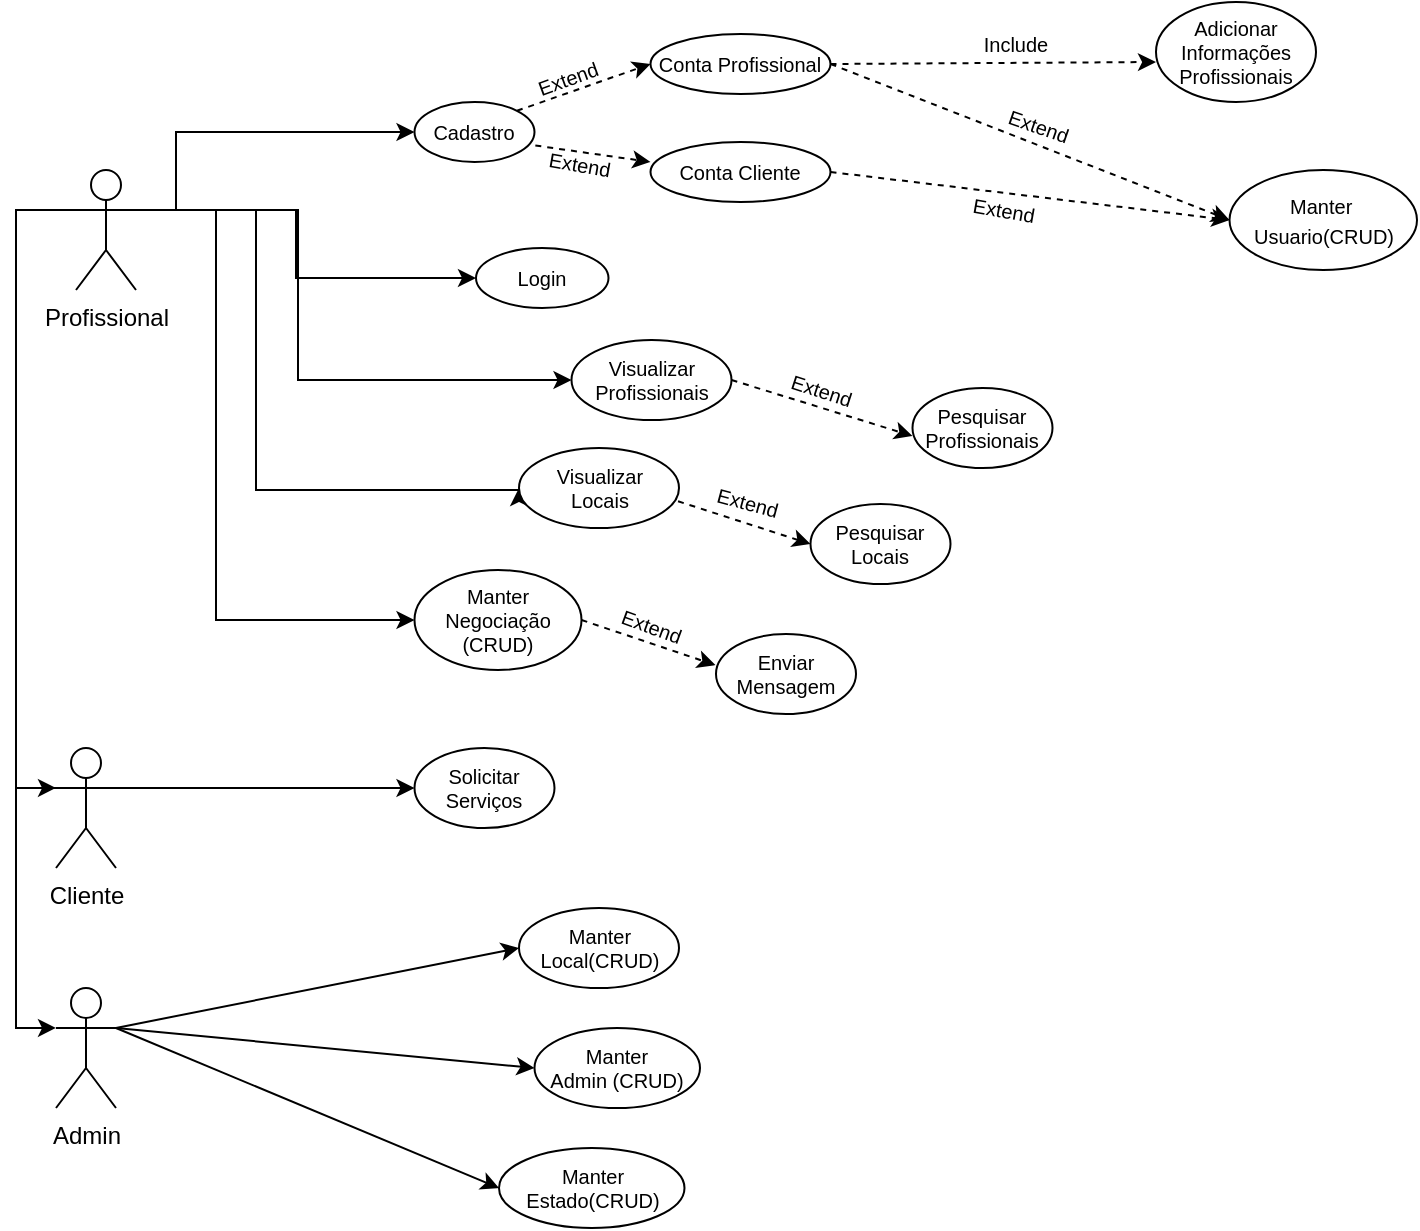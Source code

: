 <mxfile version="16.5.6" type="device"><diagram id="bK67WnK7I0SrxvBvZ-M8" name="Page-1"><mxGraphModel dx="1279" dy="638" grid="1" gridSize="10" guides="1" tooltips="1" connect="1" arrows="1" fold="1" page="1" pageScale="1" pageWidth="827" pageHeight="1169" math="0" shadow="0"><root><mxCell id="0"/><mxCell id="1" parent="0"/><mxCell id="xPD2EqnuWo-AXoU8wDRA-8" style="edgeStyle=orthogonalEdgeStyle;rounded=0;orthogonalLoop=1;jettySize=auto;html=1;exitX=1;exitY=0.333;exitDx=0;exitDy=0;exitPerimeter=0;entryX=0;entryY=0.5;entryDx=0;entryDy=0;" parent="1" source="BDWoU49t-mZvFMahCd2a-1" target="BDWoU49t-mZvFMahCd2a-16" edge="1"><mxGeometry relative="1" as="geometry"><Array as="points"><mxPoint x="181" y="141"/><mxPoint x="181" y="226"/></Array></mxGeometry></mxCell><mxCell id="xPD2EqnuWo-AXoU8wDRA-9" style="edgeStyle=orthogonalEdgeStyle;rounded=0;orthogonalLoop=1;jettySize=auto;html=1;exitX=1;exitY=0.333;exitDx=0;exitDy=0;exitPerimeter=0;entryX=0;entryY=0.5;entryDx=0;entryDy=0;" parent="1" source="BDWoU49t-mZvFMahCd2a-1" target="BDWoU49t-mZvFMahCd2a-17" edge="1"><mxGeometry relative="1" as="geometry"><mxPoint x="207.25" y="91" as="targetPoint"/><mxPoint x="207.25" y="131" as="sourcePoint"/><Array as="points"><mxPoint x="120" y="141"/><mxPoint x="120" y="102"/></Array></mxGeometry></mxCell><mxCell id="xPD2EqnuWo-AXoU8wDRA-10" style="edgeStyle=orthogonalEdgeStyle;rounded=0;orthogonalLoop=1;jettySize=auto;html=1;exitX=1;exitY=0.333;exitDx=0;exitDy=0;exitPerimeter=0;entryX=0;entryY=0.5;entryDx=0;entryDy=0;" parent="1" source="BDWoU49t-mZvFMahCd2a-1" target="BDWoU49t-mZvFMahCd2a-25" edge="1"><mxGeometry relative="1" as="geometry"><Array as="points"><mxPoint x="160" y="141"/><mxPoint x="160" y="281"/></Array></mxGeometry></mxCell><mxCell id="xPD2EqnuWo-AXoU8wDRA-11" style="edgeStyle=orthogonalEdgeStyle;rounded=0;orthogonalLoop=1;jettySize=auto;html=1;exitX=0;exitY=0.333;exitDx=0;exitDy=0;exitPerimeter=0;entryX=0;entryY=0.333;entryDx=0;entryDy=0;entryPerimeter=0;" parent="1" source="BDWoU49t-mZvFMahCd2a-1" target="BDWoU49t-mZvFMahCd2a-7" edge="1"><mxGeometry relative="1" as="geometry"><mxPoint x="40" y="451" as="targetPoint"/><Array as="points"><mxPoint x="40" y="141"/><mxPoint x="40" y="430"/></Array></mxGeometry></mxCell><mxCell id="xPD2EqnuWo-AXoU8wDRA-15" style="edgeStyle=orthogonalEdgeStyle;rounded=0;orthogonalLoop=1;jettySize=auto;html=1;exitX=1;exitY=0.333;exitDx=0;exitDy=0;exitPerimeter=0;entryX=0;entryY=0.5;entryDx=0;entryDy=0;" parent="1" source="BDWoU49t-mZvFMahCd2a-1" target="BDWoU49t-mZvFMahCd2a-15" edge="1"><mxGeometry relative="1" as="geometry"><Array as="points"><mxPoint x="180" y="141"/><mxPoint x="180" y="175"/></Array></mxGeometry></mxCell><mxCell id="xPD2EqnuWo-AXoU8wDRA-18" style="edgeStyle=orthogonalEdgeStyle;rounded=0;orthogonalLoop=1;jettySize=auto;html=1;exitX=1;exitY=0.333;exitDx=0;exitDy=0;exitPerimeter=0;entryX=0;entryY=0.5;entryDx=0;entryDy=0;" parent="1" source="BDWoU49t-mZvFMahCd2a-1" target="BDWoU49t-mZvFMahCd2a-26" edge="1"><mxGeometry relative="1" as="geometry"><Array as="points"><mxPoint x="140" y="141"/><mxPoint x="140" y="346"/></Array></mxGeometry></mxCell><mxCell id="BDWoU49t-mZvFMahCd2a-1" value="Profissional" style="shape=umlActor;verticalLabelPosition=bottom;verticalAlign=top;html=1;outlineConnect=0;" parent="1" vertex="1"><mxGeometry x="70" y="121" width="30" height="60" as="geometry"/></mxCell><mxCell id="xPD2EqnuWo-AXoU8wDRA-29" style="edgeStyle=orthogonalEdgeStyle;rounded=0;orthogonalLoop=1;jettySize=auto;html=1;exitX=1;exitY=0.333;exitDx=0;exitDy=0;exitPerimeter=0;entryX=0;entryY=0.5;entryDx=0;entryDy=0;" parent="1" source="BDWoU49t-mZvFMahCd2a-7" target="BDWoU49t-mZvFMahCd2a-27" edge="1"><mxGeometry relative="1" as="geometry"/></mxCell><mxCell id="xPD2EqnuWo-AXoU8wDRA-31" style="edgeStyle=orthogonalEdgeStyle;rounded=0;orthogonalLoop=1;jettySize=auto;html=1;exitX=0;exitY=0.333;exitDx=0;exitDy=0;exitPerimeter=0;entryX=0;entryY=0.333;entryDx=0;entryDy=0;entryPerimeter=0;" parent="1" source="BDWoU49t-mZvFMahCd2a-7" target="BDWoU49t-mZvFMahCd2a-8" edge="1"><mxGeometry relative="1" as="geometry"/></mxCell><mxCell id="BDWoU49t-mZvFMahCd2a-7" value="Cliente" style="shape=umlActor;verticalLabelPosition=bottom;verticalAlign=top;html=1;outlineConnect=0;" parent="1" vertex="1"><mxGeometry x="60" y="410" width="30" height="60" as="geometry"/></mxCell><mxCell id="BDWoU49t-mZvFMahCd2a-8" value="Admin" style="shape=umlActor;verticalLabelPosition=bottom;verticalAlign=top;html=1;outlineConnect=0;" parent="1" vertex="1"><mxGeometry x="60" y="530" width="30" height="60" as="geometry"/></mxCell><mxCell id="BDWoU49t-mZvFMahCd2a-13" value="&lt;font style=&quot;font-size: 10px&quot;&gt;Manter&amp;nbsp;&lt;br&gt;Usuario(CRUD)&lt;br&gt;&lt;/font&gt;" style="ellipse;whiteSpace=wrap;html=1;" parent="1" vertex="1"><mxGeometry x="646.75" y="121" width="93.75" height="50" as="geometry"/></mxCell><mxCell id="BDWoU49t-mZvFMahCd2a-15" value="Login" style="ellipse;whiteSpace=wrap;html=1;fontSize=10;" parent="1" vertex="1"><mxGeometry x="270" y="160" width="66.25" height="30" as="geometry"/></mxCell><mxCell id="BDWoU49t-mZvFMahCd2a-16" value="Visualizar Profissionais" style="ellipse;whiteSpace=wrap;html=1;fontSize=10;" parent="1" vertex="1"><mxGeometry x="317.75" y="206" width="80" height="40" as="geometry"/></mxCell><mxCell id="BDWoU49t-mZvFMahCd2a-17" value="Cadastro&lt;br&gt;" style="ellipse;whiteSpace=wrap;html=1;fontSize=10;" parent="1" vertex="1"><mxGeometry x="239.25" y="87" width="60" height="30" as="geometry"/></mxCell><mxCell id="BDWoU49t-mZvFMahCd2a-19" value="" style="endArrow=classic;html=1;rounded=0;fontSize=10;exitX=1;exitY=0;exitDx=0;exitDy=0;dashed=1;entryX=0;entryY=0.5;entryDx=0;entryDy=0;" parent="1" source="BDWoU49t-mZvFMahCd2a-17" target="BDWoU49t-mZvFMahCd2a-20" edge="1"><mxGeometry width="50" height="50" relative="1" as="geometry"><mxPoint x="387.25" y="201" as="sourcePoint"/><mxPoint x="357.25" y="101" as="targetPoint"/></mxGeometry></mxCell><mxCell id="BDWoU49t-mZvFMahCd2a-20" value="Conta Profissional" style="ellipse;whiteSpace=wrap;html=1;fontSize=10;" parent="1" vertex="1"><mxGeometry x="357.25" y="53" width="90" height="30" as="geometry"/></mxCell><mxCell id="BDWoU49t-mZvFMahCd2a-21" value="Conta Cliente" style="ellipse;whiteSpace=wrap;html=1;fontSize=10;" parent="1" vertex="1"><mxGeometry x="357.25" y="107" width="90" height="30" as="geometry"/></mxCell><mxCell id="BDWoU49t-mZvFMahCd2a-22" value="" style="endArrow=classic;html=1;rounded=0;fontSize=10;exitX=1.007;exitY=0.725;exitDx=0;exitDy=0;dashed=1;entryX=0;entryY=0.333;entryDx=0;entryDy=0;entryPerimeter=0;exitPerimeter=0;" parent="1" source="BDWoU49t-mZvFMahCd2a-17" target="BDWoU49t-mZvFMahCd2a-21" edge="1"><mxGeometry width="50" height="50" relative="1" as="geometry"><mxPoint x="307.25" y="116" as="sourcePoint"/><mxPoint x="367.25" y="106" as="targetPoint"/></mxGeometry></mxCell><mxCell id="BDWoU49t-mZvFMahCd2a-23" value="" style="endArrow=classic;html=1;rounded=0;fontSize=10;dashed=1;exitX=1;exitY=0.5;exitDx=0;exitDy=0;entryX=0;entryY=0.5;entryDx=0;entryDy=0;" parent="1" source="BDWoU49t-mZvFMahCd2a-21" target="BDWoU49t-mZvFMahCd2a-13" edge="1"><mxGeometry width="50" height="50" relative="1" as="geometry"><mxPoint x="477.25" y="151" as="sourcePoint"/><mxPoint x="660" y="151" as="targetPoint"/></mxGeometry></mxCell><mxCell id="BDWoU49t-mZvFMahCd2a-24" value="" style="endArrow=classic;html=1;rounded=0;fontSize=10;exitX=1;exitY=0.5;exitDx=0;exitDy=0;dashed=1;entryX=0;entryY=0.5;entryDx=0;entryDy=0;" parent="1" source="BDWoU49t-mZvFMahCd2a-20" target="BDWoU49t-mZvFMahCd2a-13" edge="1"><mxGeometry width="50" height="50" relative="1" as="geometry"><mxPoint x="317.25" y="126" as="sourcePoint"/><mxPoint x="660" y="140" as="targetPoint"/></mxGeometry></mxCell><mxCell id="BDWoU49t-mZvFMahCd2a-25" value="Visualizar&lt;br&gt;Locais" style="ellipse;whiteSpace=wrap;html=1;fontSize=10;" parent="1" vertex="1"><mxGeometry x="291.5" y="260" width="80" height="40" as="geometry"/></mxCell><mxCell id="BDWoU49t-mZvFMahCd2a-26" value="Manter&lt;br&gt;Negociação (CRUD)" style="ellipse;whiteSpace=wrap;html=1;fontSize=10;" parent="1" vertex="1"><mxGeometry x="239.25" y="321" width="83.5" height="50" as="geometry"/></mxCell><mxCell id="BDWoU49t-mZvFMahCd2a-27" value="Solicitar&lt;br&gt;Serviços" style="ellipse;whiteSpace=wrap;html=1;fontSize=10;" parent="1" vertex="1"><mxGeometry x="239.25" y="410" width="70" height="40" as="geometry"/></mxCell><mxCell id="BDWoU49t-mZvFMahCd2a-28" value="" style="endArrow=classic;html=1;rounded=0;fontSize=10;exitX=1;exitY=0.5;exitDx=0;exitDy=0;dashed=1;entryX=-0.004;entryY=0.389;entryDx=0;entryDy=0;entryPerimeter=0;" parent="1" source="BDWoU49t-mZvFMahCd2a-26" target="BDWoU49t-mZvFMahCd2a-29" edge="1"><mxGeometry width="50" height="50" relative="1" as="geometry"><mxPoint x="243.17" y="152.75" as="sourcePoint"/><mxPoint x="432.75" y="331" as="targetPoint"/></mxGeometry></mxCell><mxCell id="BDWoU49t-mZvFMahCd2a-29" value="Enviar Mensagem" style="ellipse;whiteSpace=wrap;html=1;fontSize=10;" parent="1" vertex="1"><mxGeometry x="390" y="353" width="70" height="40" as="geometry"/></mxCell><mxCell id="BDWoU49t-mZvFMahCd2a-30" value="" style="endArrow=classic;html=1;rounded=0;fontSize=10;exitX=0.994;exitY=0.666;exitDx=0;exitDy=0;dashed=1;exitPerimeter=0;entryX=0;entryY=0.5;entryDx=0;entryDy=0;" parent="1" source="BDWoU49t-mZvFMahCd2a-25" target="BDWoU49t-mZvFMahCd2a-32" edge="1"><mxGeometry width="50" height="50" relative="1" as="geometry"><mxPoint x="376.5" y="350" as="sourcePoint"/><mxPoint x="440.25" y="280" as="targetPoint"/></mxGeometry></mxCell><mxCell id="BDWoU49t-mZvFMahCd2a-31" value="" style="endArrow=classic;html=1;rounded=0;fontSize=10;exitX=1;exitY=0.5;exitDx=0;exitDy=0;dashed=1;" parent="1" source="BDWoU49t-mZvFMahCd2a-16" edge="1"><mxGeometry width="50" height="50" relative="1" as="geometry"><mxPoint x="309.25" y="249.08" as="sourcePoint"/><mxPoint x="488.25" y="254" as="targetPoint"/></mxGeometry></mxCell><mxCell id="BDWoU49t-mZvFMahCd2a-32" value="Pesquisar Locais" style="ellipse;whiteSpace=wrap;html=1;fontSize=10;" parent="1" vertex="1"><mxGeometry x="437.25" y="288" width="70" height="40" as="geometry"/></mxCell><mxCell id="BDWoU49t-mZvFMahCd2a-33" value="Pesquisar Profissionais" style="ellipse;whiteSpace=wrap;html=1;fontSize=10;" parent="1" vertex="1"><mxGeometry x="488.25" y="230" width="70" height="40" as="geometry"/></mxCell><mxCell id="BDWoU49t-mZvFMahCd2a-34" value="Extend" style="text;html=1;strokeColor=none;fillColor=none;align=center;verticalAlign=middle;whiteSpace=wrap;rounded=0;fontSize=10;rotation=-20;" parent="1" vertex="1"><mxGeometry x="276.25" y="70" width="80" height="10" as="geometry"/></mxCell><mxCell id="BDWoU49t-mZvFMahCd2a-35" value="Extend" style="text;html=1;strokeColor=none;fillColor=none;align=center;verticalAlign=middle;whiteSpace=wrap;rounded=0;fontSize=10;rotation=10;" parent="1" vertex="1"><mxGeometry x="281.5" y="113" width="80" height="10" as="geometry"/></mxCell><mxCell id="BDWoU49t-mZvFMahCd2a-36" value="Extend" style="text;html=1;strokeColor=none;fillColor=none;align=center;verticalAlign=middle;whiteSpace=wrap;rounded=0;fontSize=10;rotation=19;" parent="1" vertex="1"><mxGeometry x="500.33" y="93.97" width="102.59" height="10" as="geometry"/></mxCell><mxCell id="BDWoU49t-mZvFMahCd2a-37" value="Extend" style="text;html=1;strokeColor=none;fillColor=none;align=center;verticalAlign=middle;whiteSpace=wrap;rounded=0;fontSize=10;rotation=10;" parent="1" vertex="1"><mxGeometry x="485.47" y="136.24" width="97.5" height="10" as="geometry"/></mxCell><mxCell id="BDWoU49t-mZvFMahCd2a-39" value="Extend" style="text;html=1;strokeColor=none;fillColor=none;align=center;verticalAlign=middle;whiteSpace=wrap;rounded=0;fontSize=10;rotation=18;" parent="1" vertex="1"><mxGeometry x="402.75" y="226" width="80" height="10" as="geometry"/></mxCell><mxCell id="BDWoU49t-mZvFMahCd2a-40" value="Extend" style="text;html=1;strokeColor=none;fillColor=none;align=center;verticalAlign=middle;whiteSpace=wrap;rounded=0;fontSize=10;rotation=15;" parent="1" vertex="1"><mxGeometry x="365.5" y="282" width="80" height="10" as="geometry"/></mxCell><mxCell id="BDWoU49t-mZvFMahCd2a-41" value="Extend" style="text;html=1;strokeColor=none;fillColor=none;align=center;verticalAlign=middle;whiteSpace=wrap;rounded=0;fontSize=10;rotation=20;" parent="1" vertex="1"><mxGeometry x="317.75" y="344" width="80" height="10" as="geometry"/></mxCell><mxCell id="BDWoU49t-mZvFMahCd2a-46" value="Manter&lt;br&gt;Local(CRUD)" style="ellipse;whiteSpace=wrap;html=1;fontSize=10;" parent="1" vertex="1"><mxGeometry x="291.5" y="490" width="80" height="40" as="geometry"/></mxCell><mxCell id="BDWoU49t-mZvFMahCd2a-48" value="Manter&lt;br&gt;Estado(CRUD)" style="ellipse;whiteSpace=wrap;html=1;fontSize=10;" parent="1" vertex="1"><mxGeometry x="281.5" y="610" width="92.75" height="40" as="geometry"/></mxCell><mxCell id="BDWoU49t-mZvFMahCd2a-51" value="Adicionar Informações Profissionais" style="ellipse;whiteSpace=wrap;html=1;fontSize=10;" parent="1" vertex="1"><mxGeometry x="610" y="37" width="80" height="50" as="geometry"/></mxCell><mxCell id="BDWoU49t-mZvFMahCd2a-52" value="" style="endArrow=classic;html=1;rounded=0;fontSize=10;dashed=1;entryX=0;entryY=0.6;entryDx=0;entryDy=0;entryPerimeter=0;exitX=1;exitY=0.5;exitDx=0;exitDy=0;" parent="1" source="BDWoU49t-mZvFMahCd2a-20" target="BDWoU49t-mZvFMahCd2a-51" edge="1"><mxGeometry width="50" height="50" relative="1" as="geometry"><mxPoint x="457.25" y="86" as="sourcePoint"/><mxPoint x="528.5" y="96.95" as="targetPoint"/></mxGeometry></mxCell><mxCell id="BDWoU49t-mZvFMahCd2a-53" value="Include" style="text;html=1;strokeColor=none;fillColor=none;align=center;verticalAlign=middle;whiteSpace=wrap;rounded=0;fontSize=10;rotation=0;" parent="1" vertex="1"><mxGeometry x="500" y="53" width="80" height="10" as="geometry"/></mxCell><mxCell id="BDWoU49t-mZvFMahCd2a-54" value="Manter&lt;br&gt;Admin (CRUD)" style="ellipse;whiteSpace=wrap;html=1;fontSize=10;" parent="1" vertex="1"><mxGeometry x="299.25" y="550" width="82.75" height="40" as="geometry"/></mxCell><mxCell id="BDWoU49t-mZvFMahCd2a-60" value="" style="endArrow=classic;html=1;rounded=0;fontSize=10;entryX=0;entryY=0.5;entryDx=0;entryDy=0;exitX=1;exitY=0.333;exitDx=0;exitDy=0;exitPerimeter=0;" parent="1" source="BDWoU49t-mZvFMahCd2a-8" target="BDWoU49t-mZvFMahCd2a-54" edge="1"><mxGeometry width="50" height="50" relative="1" as="geometry"><mxPoint x="800" y="271" as="sourcePoint"/><mxPoint x="780" y="121" as="targetPoint"/></mxGeometry></mxCell><mxCell id="BDWoU49t-mZvFMahCd2a-61" value="" style="endArrow=classic;html=1;rounded=0;fontSize=10;entryX=0;entryY=0.5;entryDx=0;entryDy=0;exitX=1;exitY=0.333;exitDx=0;exitDy=0;exitPerimeter=0;" parent="1" source="BDWoU49t-mZvFMahCd2a-8" target="BDWoU49t-mZvFMahCd2a-46" edge="1"><mxGeometry width="50" height="50" relative="1" as="geometry"><mxPoint x="800" y="281" as="sourcePoint"/><mxPoint x="680.38" y="166.2" as="targetPoint"/></mxGeometry></mxCell><mxCell id="BDWoU49t-mZvFMahCd2a-63" value="" style="endArrow=classic;html=1;rounded=0;fontSize=10;entryX=0;entryY=0.5;entryDx=0;entryDy=0;exitX=1;exitY=0.333;exitDx=0;exitDy=0;exitPerimeter=0;" parent="1" source="BDWoU49t-mZvFMahCd2a-8" target="BDWoU49t-mZvFMahCd2a-48" edge="1"><mxGeometry width="50" height="50" relative="1" as="geometry"><mxPoint x="790" y="311" as="sourcePoint"/><mxPoint x="700.38" y="186.2" as="targetPoint"/></mxGeometry></mxCell></root></mxGraphModel></diagram></mxfile>